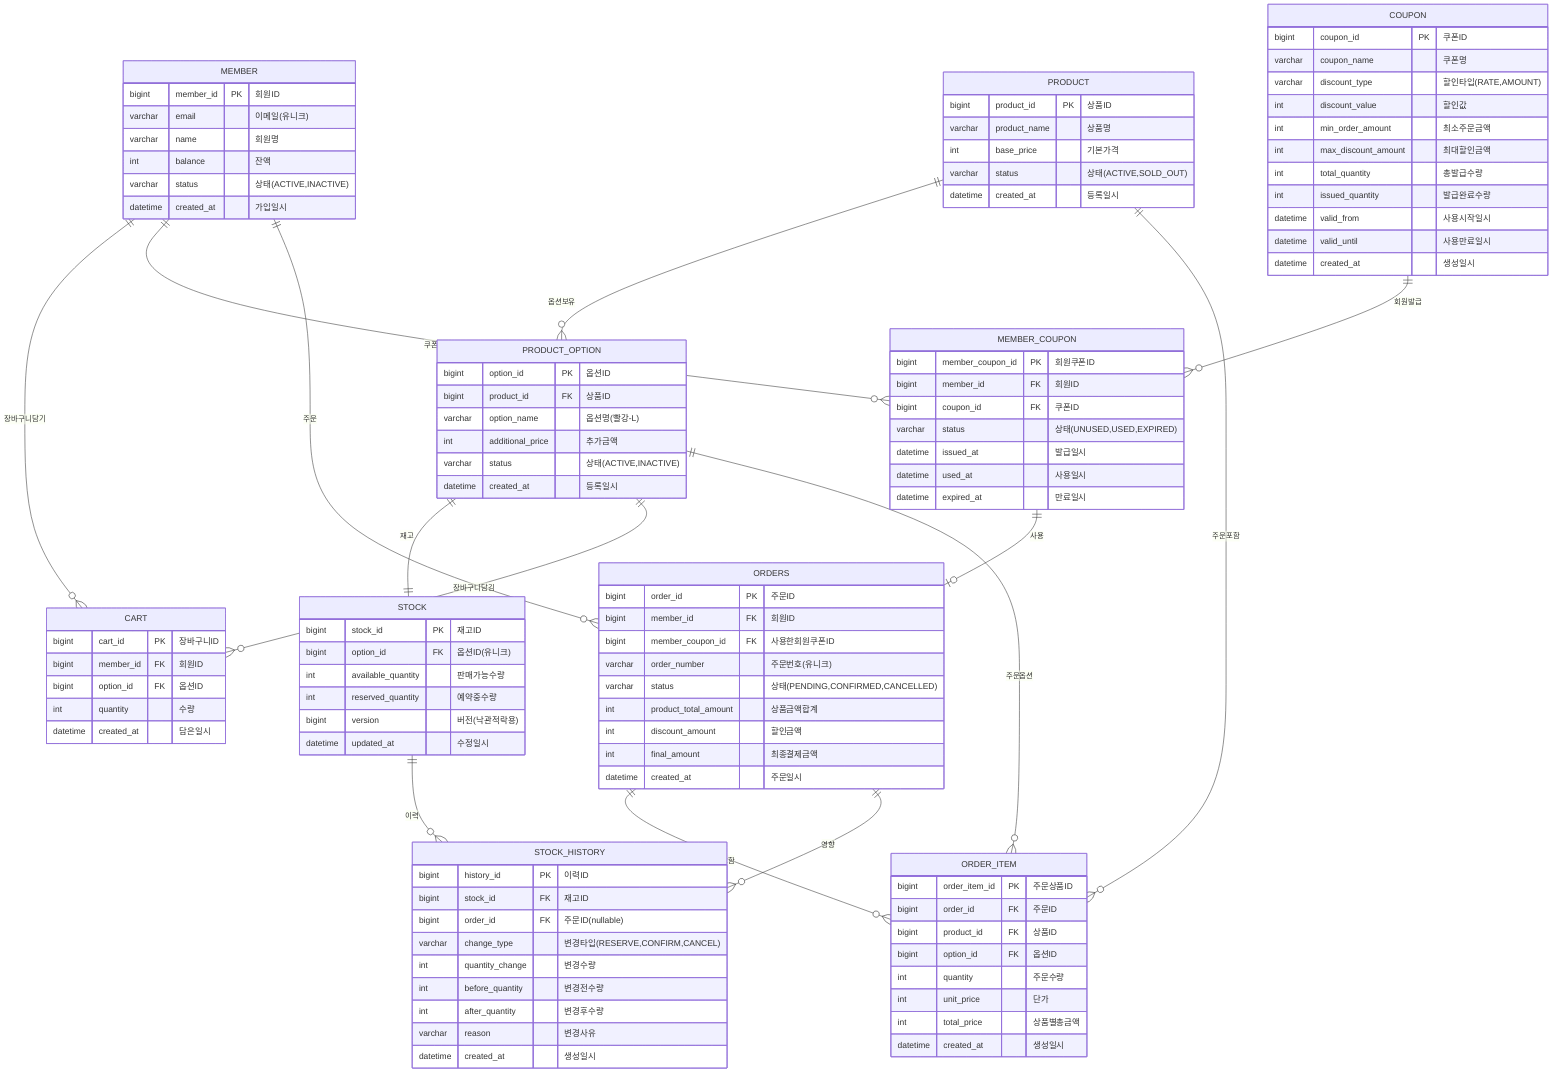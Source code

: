erDiagram
    MEMBER {
        bigint member_id PK "회원ID"
        varchar email "이메일(유니크)"
        varchar name "회원명"
        int balance "잔액"
        varchar status "상태(ACTIVE,INACTIVE)"
        datetime created_at "가입일시"
    }
    
    PRODUCT {
        bigint product_id PK "상품ID"
        varchar product_name "상품명"
        int base_price "기본가격"
        varchar status "상태(ACTIVE,SOLD_OUT)"
        datetime created_at "등록일시"
    }
    
    PRODUCT_OPTION {
        bigint option_id PK "옵션ID"
        bigint product_id FK "상품ID"
        varchar option_name "옵션명(빨강-L)"
        int additional_price "추가금액"
        varchar status "상태(ACTIVE,INACTIVE)"
        datetime created_at "등록일시"
    }
    
    STOCK {
        bigint stock_id PK "재고ID"
        bigint option_id FK "옵션ID(유니크)"
        int available_quantity "판매가능수량"
        int reserved_quantity "예약중수량"
        bigint version "버전(낙관적락용)"
        datetime updated_at "수정일시"
    }
    
    CART {
        bigint cart_id PK "장바구니ID"
        bigint member_id FK "회원ID"
        bigint option_id FK "옵션ID"
        int quantity "수량"
        datetime created_at "담은일시"
    }
    
    COUPON {
        bigint coupon_id PK "쿠폰ID"
        varchar coupon_name "쿠폰명"
        varchar discount_type "할인타입(RATE,AMOUNT)"
        int discount_value "할인값"
        int min_order_amount "최소주문금액"
        int max_discount_amount "최대할인금액"
        int total_quantity "총발급수량"
        int issued_quantity "발급완료수량"
        datetime valid_from "사용시작일시"
        datetime valid_until "사용만료일시"
        datetime created_at "생성일시"
    }
    
    MEMBER_COUPON {
        bigint member_coupon_id PK "회원쿠폰ID"
        bigint member_id FK "회원ID"
        bigint coupon_id FK "쿠폰ID"
        varchar status "상태(UNUSED,USED,EXPIRED)"
        datetime issued_at "발급일시"
        datetime used_at "사용일시"
        datetime expired_at "만료일시"
    }
    
    ORDERS {
        bigint order_id PK "주문ID"
        bigint member_id FK "회원ID"
        bigint member_coupon_id FK "사용한회원쿠폰ID"
        varchar order_number "주문번호(유니크)"
        varchar status "상태(PENDING,CONFIRMED,CANCELLED)"
        int product_total_amount "상품금액합계"
        int discount_amount "할인금액"
        int final_amount "최종결제금액"
        datetime created_at "주문일시"
    }
    
    ORDER_ITEM {
        bigint order_item_id PK "주문상품ID"
        bigint order_id FK "주문ID"
        bigint product_id FK "상품ID"
        bigint option_id FK "옵션ID"
        int quantity "주문수량"
        int unit_price "단가"
        int total_price "상품별총금액"
        datetime created_at "생성일시"
    }
    
    STOCK_HISTORY {
        bigint history_id PK "이력ID"
        bigint stock_id FK "재고ID"
        bigint order_id FK "주문ID(nullable)"
        varchar change_type "변경타입(RESERVE,CONFIRM,CANCEL)"
        int quantity_change "변경수량"
        int before_quantity "변경전수량"
        int after_quantity "변경후수량"
        varchar reason "변경사유"
        datetime created_at "생성일시"
    }
    
    MEMBER ||--o{ CART : "장바구니담기"
    MEMBER ||--o{ MEMBER_COUPON : "쿠폰발급"
    MEMBER ||--o{ ORDERS : "주문"
    COUPON ||--o{ MEMBER_COUPON : "회원발급"
    MEMBER_COUPON ||--o| ORDERS : "사용"
    ORDERS ||--o{ ORDER_ITEM : "포함"
    PRODUCT ||--o{ PRODUCT_OPTION : "옵션보유"
    PRODUCT_OPTION ||--|| STOCK : "재고"
    PRODUCT_OPTION ||--o{ CART : "장바구니담김"
    PRODUCT ||--o{ ORDER_ITEM : "주문포함"
    PRODUCT_OPTION ||--o{ ORDER_ITEM : "주문옵션"
    STOCK ||--o{ STOCK_HISTORY : "이력"
    ORDERS ||--o{ STOCK_HISTORY : "영향"